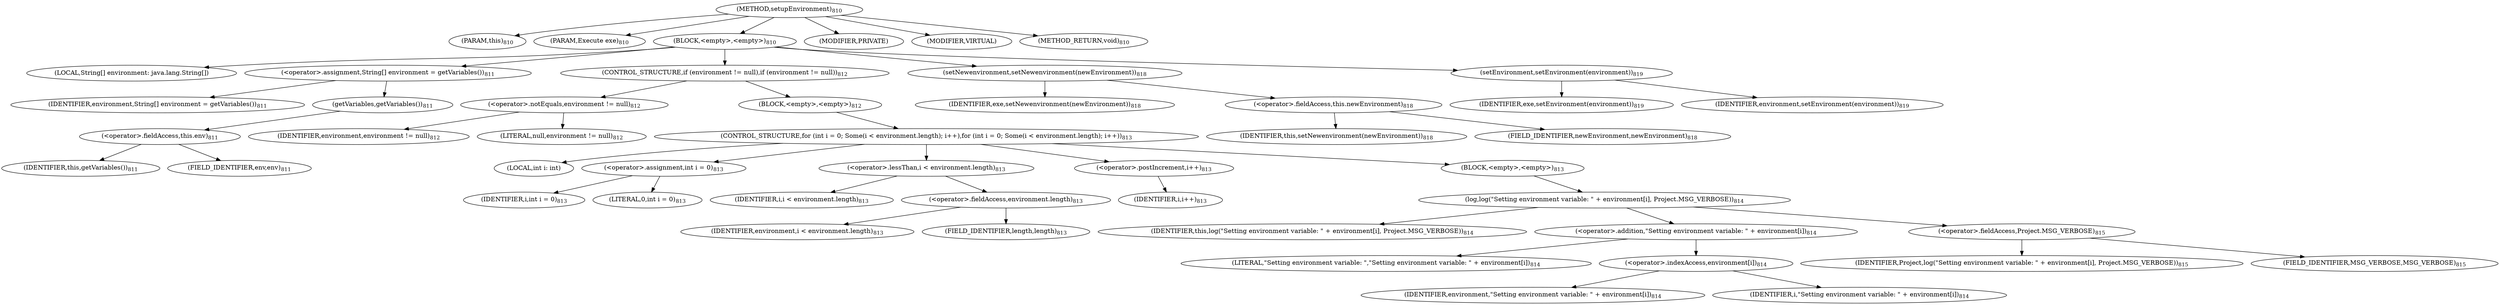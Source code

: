 digraph "setupEnvironment" {  
"1761" [label = <(METHOD,setupEnvironment)<SUB>810</SUB>> ]
"132" [label = <(PARAM,this)<SUB>810</SUB>> ]
"1762" [label = <(PARAM,Execute exe)<SUB>810</SUB>> ]
"1763" [label = <(BLOCK,&lt;empty&gt;,&lt;empty&gt;)<SUB>810</SUB>> ]
"1764" [label = <(LOCAL,String[] environment: java.lang.String[])> ]
"1765" [label = <(&lt;operator&gt;.assignment,String[] environment = getVariables())<SUB>811</SUB>> ]
"1766" [label = <(IDENTIFIER,environment,String[] environment = getVariables())<SUB>811</SUB>> ]
"1767" [label = <(getVariables,getVariables())<SUB>811</SUB>> ]
"1768" [label = <(&lt;operator&gt;.fieldAccess,this.env)<SUB>811</SUB>> ]
"1769" [label = <(IDENTIFIER,this,getVariables())<SUB>811</SUB>> ]
"1770" [label = <(FIELD_IDENTIFIER,env,env)<SUB>811</SUB>> ]
"1771" [label = <(CONTROL_STRUCTURE,if (environment != null),if (environment != null))<SUB>812</SUB>> ]
"1772" [label = <(&lt;operator&gt;.notEquals,environment != null)<SUB>812</SUB>> ]
"1773" [label = <(IDENTIFIER,environment,environment != null)<SUB>812</SUB>> ]
"1774" [label = <(LITERAL,null,environment != null)<SUB>812</SUB>> ]
"1775" [label = <(BLOCK,&lt;empty&gt;,&lt;empty&gt;)<SUB>812</SUB>> ]
"1776" [label = <(CONTROL_STRUCTURE,for (int i = 0; Some(i &lt; environment.length); i++),for (int i = 0; Some(i &lt; environment.length); i++))<SUB>813</SUB>> ]
"1777" [label = <(LOCAL,int i: int)> ]
"1778" [label = <(&lt;operator&gt;.assignment,int i = 0)<SUB>813</SUB>> ]
"1779" [label = <(IDENTIFIER,i,int i = 0)<SUB>813</SUB>> ]
"1780" [label = <(LITERAL,0,int i = 0)<SUB>813</SUB>> ]
"1781" [label = <(&lt;operator&gt;.lessThan,i &lt; environment.length)<SUB>813</SUB>> ]
"1782" [label = <(IDENTIFIER,i,i &lt; environment.length)<SUB>813</SUB>> ]
"1783" [label = <(&lt;operator&gt;.fieldAccess,environment.length)<SUB>813</SUB>> ]
"1784" [label = <(IDENTIFIER,environment,i &lt; environment.length)<SUB>813</SUB>> ]
"1785" [label = <(FIELD_IDENTIFIER,length,length)<SUB>813</SUB>> ]
"1786" [label = <(&lt;operator&gt;.postIncrement,i++)<SUB>813</SUB>> ]
"1787" [label = <(IDENTIFIER,i,i++)<SUB>813</SUB>> ]
"1788" [label = <(BLOCK,&lt;empty&gt;,&lt;empty&gt;)<SUB>813</SUB>> ]
"1789" [label = <(log,log(&quot;Setting environment variable: &quot; + environment[i], Project.MSG_VERBOSE))<SUB>814</SUB>> ]
"131" [label = <(IDENTIFIER,this,log(&quot;Setting environment variable: &quot; + environment[i], Project.MSG_VERBOSE))<SUB>814</SUB>> ]
"1790" [label = <(&lt;operator&gt;.addition,&quot;Setting environment variable: &quot; + environment[i])<SUB>814</SUB>> ]
"1791" [label = <(LITERAL,&quot;Setting environment variable: &quot;,&quot;Setting environment variable: &quot; + environment[i])<SUB>814</SUB>> ]
"1792" [label = <(&lt;operator&gt;.indexAccess,environment[i])<SUB>814</SUB>> ]
"1793" [label = <(IDENTIFIER,environment,&quot;Setting environment variable: &quot; + environment[i])<SUB>814</SUB>> ]
"1794" [label = <(IDENTIFIER,i,&quot;Setting environment variable: &quot; + environment[i])<SUB>814</SUB>> ]
"1795" [label = <(&lt;operator&gt;.fieldAccess,Project.MSG_VERBOSE)<SUB>815</SUB>> ]
"1796" [label = <(IDENTIFIER,Project,log(&quot;Setting environment variable: &quot; + environment[i], Project.MSG_VERBOSE))<SUB>815</SUB>> ]
"1797" [label = <(FIELD_IDENTIFIER,MSG_VERBOSE,MSG_VERBOSE)<SUB>815</SUB>> ]
"1798" [label = <(setNewenvironment,setNewenvironment(newEnvironment))<SUB>818</SUB>> ]
"1799" [label = <(IDENTIFIER,exe,setNewenvironment(newEnvironment))<SUB>818</SUB>> ]
"1800" [label = <(&lt;operator&gt;.fieldAccess,this.newEnvironment)<SUB>818</SUB>> ]
"1801" [label = <(IDENTIFIER,this,setNewenvironment(newEnvironment))<SUB>818</SUB>> ]
"1802" [label = <(FIELD_IDENTIFIER,newEnvironment,newEnvironment)<SUB>818</SUB>> ]
"1803" [label = <(setEnvironment,setEnvironment(environment))<SUB>819</SUB>> ]
"1804" [label = <(IDENTIFIER,exe,setEnvironment(environment))<SUB>819</SUB>> ]
"1805" [label = <(IDENTIFIER,environment,setEnvironment(environment))<SUB>819</SUB>> ]
"1806" [label = <(MODIFIER,PRIVATE)> ]
"1807" [label = <(MODIFIER,VIRTUAL)> ]
"1808" [label = <(METHOD_RETURN,void)<SUB>810</SUB>> ]
  "1761" -> "132" 
  "1761" -> "1762" 
  "1761" -> "1763" 
  "1761" -> "1806" 
  "1761" -> "1807" 
  "1761" -> "1808" 
  "1763" -> "1764" 
  "1763" -> "1765" 
  "1763" -> "1771" 
  "1763" -> "1798" 
  "1763" -> "1803" 
  "1765" -> "1766" 
  "1765" -> "1767" 
  "1767" -> "1768" 
  "1768" -> "1769" 
  "1768" -> "1770" 
  "1771" -> "1772" 
  "1771" -> "1775" 
  "1772" -> "1773" 
  "1772" -> "1774" 
  "1775" -> "1776" 
  "1776" -> "1777" 
  "1776" -> "1778" 
  "1776" -> "1781" 
  "1776" -> "1786" 
  "1776" -> "1788" 
  "1778" -> "1779" 
  "1778" -> "1780" 
  "1781" -> "1782" 
  "1781" -> "1783" 
  "1783" -> "1784" 
  "1783" -> "1785" 
  "1786" -> "1787" 
  "1788" -> "1789" 
  "1789" -> "131" 
  "1789" -> "1790" 
  "1789" -> "1795" 
  "1790" -> "1791" 
  "1790" -> "1792" 
  "1792" -> "1793" 
  "1792" -> "1794" 
  "1795" -> "1796" 
  "1795" -> "1797" 
  "1798" -> "1799" 
  "1798" -> "1800" 
  "1800" -> "1801" 
  "1800" -> "1802" 
  "1803" -> "1804" 
  "1803" -> "1805" 
}
